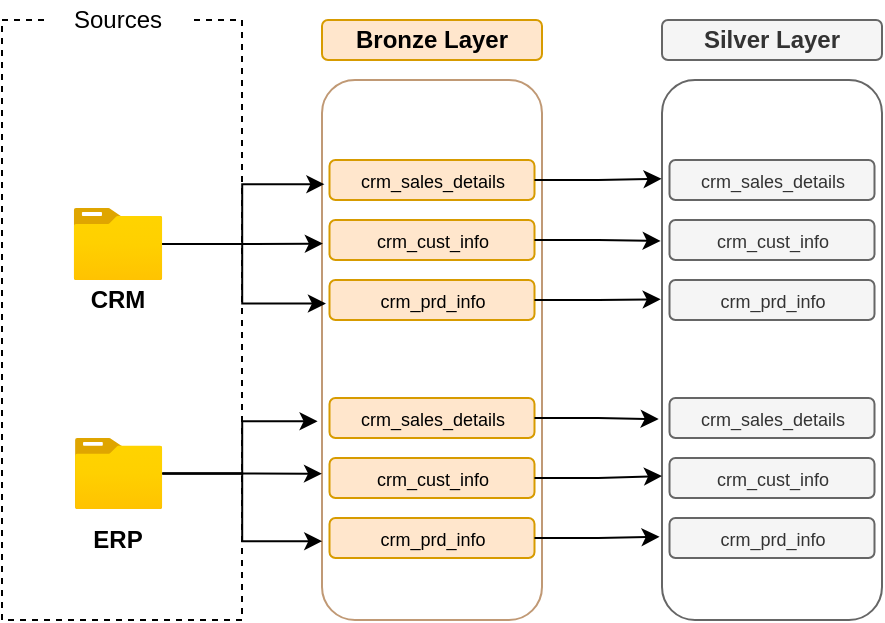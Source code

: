 <mxfile version="28.0.6">
  <diagram name="Page-1" id="ygFcoyWYrslfsJ8aY2pr">
    <mxGraphModel dx="595" dy="385" grid="1" gridSize="10" guides="1" tooltips="1" connect="1" arrows="1" fold="1" page="1" pageScale="1" pageWidth="850" pageHeight="1100" math="0" shadow="0">
      <root>
        <mxCell id="0" />
        <mxCell id="1" parent="0" />
        <mxCell id="LeyTQ-VIh-IyvVX9vQep-1" value="" style="rounded=0;whiteSpace=wrap;html=1;fillColor=none;dashed=1;" parent="1" vertex="1">
          <mxGeometry x="70" y="180" width="120" height="300" as="geometry" />
        </mxCell>
        <mxCell id="LeyTQ-VIh-IyvVX9vQep-2" value="Sources" style="rounded=1;whiteSpace=wrap;html=1;strokeColor=none;" parent="1" vertex="1">
          <mxGeometry x="93" y="170" width="70" height="20" as="geometry" />
        </mxCell>
        <mxCell id="LeyTQ-VIh-IyvVX9vQep-3" value="" style="rounded=1;whiteSpace=wrap;html=1;fillColor=none;strokeColor=#C09975;" parent="1" vertex="1">
          <mxGeometry x="230" y="210" width="110" height="270" as="geometry" />
        </mxCell>
        <mxCell id="LeyTQ-VIh-IyvVX9vQep-4" value="&lt;b&gt;Bronze Layer&lt;/b&gt;" style="rounded=1;whiteSpace=wrap;html=1;fillColor=#ffe6cc;strokeColor=#d79b00;" parent="1" vertex="1">
          <mxGeometry x="230" y="180" width="110" height="20" as="geometry" />
        </mxCell>
        <mxCell id="LeyTQ-VIh-IyvVX9vQep-5" value="&lt;font style=&quot;font-size: 9px;&quot;&gt;crm_sales_details&lt;/font&gt;" style="rounded=1;whiteSpace=wrap;html=1;strokeColor=#d79b00;fillColor=#ffe6cc;" parent="1" vertex="1">
          <mxGeometry x="233.75" y="250" width="102.5" height="20" as="geometry" />
        </mxCell>
        <mxCell id="LeyTQ-VIh-IyvVX9vQep-6" value="&lt;span style=&quot;font-size: 9px;&quot;&gt;crm_cust_info&lt;/span&gt;" style="rounded=1;whiteSpace=wrap;html=1;strokeColor=#d79b00;fillColor=#ffe6cc;" parent="1" vertex="1">
          <mxGeometry x="233.75" y="280" width="102.5" height="20" as="geometry" />
        </mxCell>
        <mxCell id="LeyTQ-VIh-IyvVX9vQep-7" value="&lt;span style=&quot;font-size: 9px;&quot;&gt;crm_prd_info&lt;/span&gt;" style="rounded=1;whiteSpace=wrap;html=1;strokeColor=#d79b00;fillColor=#ffe6cc;" parent="1" vertex="1">
          <mxGeometry x="233.75" y="310" width="102.5" height="20" as="geometry" />
        </mxCell>
        <mxCell id="LeyTQ-VIh-IyvVX9vQep-8" value="" style="image;aspect=fixed;html=1;points=[];align=center;fontSize=12;image=img/lib/azure2/general/Folder_Blank.svg;" parent="1" vertex="1">
          <mxGeometry x="105.82" y="274" width="44.36" height="36" as="geometry" />
        </mxCell>
        <mxCell id="LeyTQ-VIh-IyvVX9vQep-9" value="&lt;b&gt;CRM&lt;/b&gt;" style="text;html=1;align=center;verticalAlign=middle;whiteSpace=wrap;rounded=0;" parent="1" vertex="1">
          <mxGeometry x="98" y="305" width="60" height="30" as="geometry" />
        </mxCell>
        <mxCell id="LeyTQ-VIh-IyvVX9vQep-13" style="edgeStyle=orthogonalEdgeStyle;rounded=0;orthogonalLoop=1;jettySize=auto;html=1;entryX=0.004;entryY=0.303;entryDx=0;entryDy=0;entryPerimeter=0;" parent="1" source="LeyTQ-VIh-IyvVX9vQep-8" target="LeyTQ-VIh-IyvVX9vQep-3" edge="1">
          <mxGeometry relative="1" as="geometry" />
        </mxCell>
        <mxCell id="LeyTQ-VIh-IyvVX9vQep-15" style="edgeStyle=orthogonalEdgeStyle;rounded=0;orthogonalLoop=1;jettySize=auto;html=1;entryX=0.018;entryY=0.414;entryDx=0;entryDy=0;entryPerimeter=0;" parent="1" source="LeyTQ-VIh-IyvVX9vQep-8" target="LeyTQ-VIh-IyvVX9vQep-3" edge="1">
          <mxGeometry relative="1" as="geometry" />
        </mxCell>
        <mxCell id="LeyTQ-VIh-IyvVX9vQep-16" style="edgeStyle=orthogonalEdgeStyle;rounded=0;orthogonalLoop=1;jettySize=auto;html=1;entryX=0.011;entryY=0.193;entryDx=0;entryDy=0;entryPerimeter=0;" parent="1" source="LeyTQ-VIh-IyvVX9vQep-8" target="LeyTQ-VIh-IyvVX9vQep-3" edge="1">
          <mxGeometry relative="1" as="geometry" />
        </mxCell>
        <mxCell id="LeyTQ-VIh-IyvVX9vQep-17" value="&lt;font style=&quot;font-size: 9px;&quot;&gt;crm_sales_details&lt;/font&gt;" style="rounded=1;whiteSpace=wrap;html=1;strokeColor=#d79b00;fillColor=#ffe6cc;" parent="1" vertex="1">
          <mxGeometry x="233.75" y="369" width="102.5" height="20" as="geometry" />
        </mxCell>
        <mxCell id="LeyTQ-VIh-IyvVX9vQep-18" value="&lt;span style=&quot;font-size: 9px;&quot;&gt;crm_cust_info&lt;/span&gt;" style="rounded=1;whiteSpace=wrap;html=1;strokeColor=#d79b00;fillColor=#ffe6cc;" parent="1" vertex="1">
          <mxGeometry x="233.75" y="399" width="102.5" height="20" as="geometry" />
        </mxCell>
        <mxCell id="LeyTQ-VIh-IyvVX9vQep-19" value="&lt;span style=&quot;font-size: 9px;&quot;&gt;crm_prd_info&lt;/span&gt;" style="rounded=1;whiteSpace=wrap;html=1;strokeColor=#d79b00;fillColor=#ffe6cc;" parent="1" vertex="1">
          <mxGeometry x="233.75" y="429" width="102.5" height="20" as="geometry" />
        </mxCell>
        <mxCell id="LeyTQ-VIh-IyvVX9vQep-30" value="" style="image;aspect=fixed;html=1;points=[];align=center;fontSize=12;image=img/lib/azure2/general/Folder_Blank.svg;" parent="1" vertex="1">
          <mxGeometry x="106.43" y="389" width="43.75" height="35.5" as="geometry" />
        </mxCell>
        <mxCell id="LeyTQ-VIh-IyvVX9vQep-31" value="&lt;b&gt;ERP&lt;/b&gt;" style="text;html=1;align=center;verticalAlign=middle;whiteSpace=wrap;rounded=0;" parent="1" vertex="1">
          <mxGeometry x="98" y="424.5" width="60" height="30" as="geometry" />
        </mxCell>
        <mxCell id="LeyTQ-VIh-IyvVX9vQep-32" style="edgeStyle=orthogonalEdgeStyle;rounded=0;orthogonalLoop=1;jettySize=auto;html=1;entryX=0;entryY=0.729;entryDx=0;entryDy=0;entryPerimeter=0;" parent="1" source="LeyTQ-VIh-IyvVX9vQep-30" target="LeyTQ-VIh-IyvVX9vQep-3" edge="1">
          <mxGeometry relative="1" as="geometry" />
        </mxCell>
        <mxCell id="LeyTQ-VIh-IyvVX9vQep-33" style="edgeStyle=orthogonalEdgeStyle;rounded=0;orthogonalLoop=1;jettySize=auto;html=1;entryX=-0.02;entryY=0.632;entryDx=0;entryDy=0;entryPerimeter=0;" parent="1" source="LeyTQ-VIh-IyvVX9vQep-30" target="LeyTQ-VIh-IyvVX9vQep-3" edge="1">
          <mxGeometry relative="1" as="geometry" />
        </mxCell>
        <mxCell id="LeyTQ-VIh-IyvVX9vQep-34" style="edgeStyle=orthogonalEdgeStyle;rounded=0;orthogonalLoop=1;jettySize=auto;html=1;entryX=0.001;entryY=0.854;entryDx=0;entryDy=0;entryPerimeter=0;" parent="1" source="LeyTQ-VIh-IyvVX9vQep-30" target="LeyTQ-VIh-IyvVX9vQep-3" edge="1">
          <mxGeometry relative="1" as="geometry" />
        </mxCell>
        <mxCell id="1qv2fpEwnzw17ocw0TtQ-1" value="" style="rounded=1;whiteSpace=wrap;html=1;fillColor=none;strokeColor=#666666;fontColor=#333333;" vertex="1" parent="1">
          <mxGeometry x="400" y="210" width="110" height="270" as="geometry" />
        </mxCell>
        <mxCell id="1qv2fpEwnzw17ocw0TtQ-2" value="&lt;b&gt;Silver Layer&lt;/b&gt;" style="rounded=1;whiteSpace=wrap;html=1;fillColor=#f5f5f5;strokeColor=#666666;fontColor=#333333;" vertex="1" parent="1">
          <mxGeometry x="400" y="180" width="110" height="20" as="geometry" />
        </mxCell>
        <mxCell id="1qv2fpEwnzw17ocw0TtQ-3" value="&lt;font style=&quot;font-size: 9px;&quot;&gt;crm_sales_details&lt;/font&gt;" style="rounded=1;whiteSpace=wrap;html=1;strokeColor=#666666;fillColor=#f5f5f5;fontColor=#333333;" vertex="1" parent="1">
          <mxGeometry x="403.75" y="250" width="102.5" height="20" as="geometry" />
        </mxCell>
        <mxCell id="1qv2fpEwnzw17ocw0TtQ-4" value="&lt;span style=&quot;font-size: 9px;&quot;&gt;crm_cust_info&lt;/span&gt;" style="rounded=1;whiteSpace=wrap;html=1;strokeColor=#666666;fillColor=#f5f5f5;fontColor=#333333;" vertex="1" parent="1">
          <mxGeometry x="403.75" y="280" width="102.5" height="20" as="geometry" />
        </mxCell>
        <mxCell id="1qv2fpEwnzw17ocw0TtQ-5" value="&lt;span style=&quot;font-size: 9px;&quot;&gt;crm_prd_info&lt;/span&gt;" style="rounded=1;whiteSpace=wrap;html=1;strokeColor=#666666;fillColor=#f5f5f5;fontColor=#333333;" vertex="1" parent="1">
          <mxGeometry x="403.75" y="310" width="102.5" height="20" as="geometry" />
        </mxCell>
        <mxCell id="1qv2fpEwnzw17ocw0TtQ-6" value="&lt;font style=&quot;font-size: 9px;&quot;&gt;crm_sales_details&lt;/font&gt;" style="rounded=1;whiteSpace=wrap;html=1;strokeColor=#666666;fillColor=#f5f5f5;fontColor=#333333;" vertex="1" parent="1">
          <mxGeometry x="403.75" y="369" width="102.5" height="20" as="geometry" />
        </mxCell>
        <mxCell id="1qv2fpEwnzw17ocw0TtQ-7" value="&lt;span style=&quot;font-size: 9px;&quot;&gt;crm_cust_info&lt;/span&gt;" style="rounded=1;whiteSpace=wrap;html=1;strokeColor=#666666;fillColor=#f5f5f5;fontColor=#333333;" vertex="1" parent="1">
          <mxGeometry x="403.75" y="399" width="102.5" height="20" as="geometry" />
        </mxCell>
        <mxCell id="1qv2fpEwnzw17ocw0TtQ-8" value="&lt;span style=&quot;font-size: 9px;&quot;&gt;crm_prd_info&lt;/span&gt;" style="rounded=1;whiteSpace=wrap;html=1;strokeColor=#666666;fillColor=#f5f5f5;fontColor=#333333;" vertex="1" parent="1">
          <mxGeometry x="403.75" y="429" width="102.5" height="20" as="geometry" />
        </mxCell>
        <mxCell id="1qv2fpEwnzw17ocw0TtQ-9" style="edgeStyle=orthogonalEdgeStyle;rounded=0;orthogonalLoop=1;jettySize=auto;html=1;entryX=-0.002;entryY=0.183;entryDx=0;entryDy=0;entryPerimeter=0;" edge="1" parent="1" source="LeyTQ-VIh-IyvVX9vQep-5" target="1qv2fpEwnzw17ocw0TtQ-1">
          <mxGeometry relative="1" as="geometry" />
        </mxCell>
        <mxCell id="1qv2fpEwnzw17ocw0TtQ-10" style="edgeStyle=orthogonalEdgeStyle;rounded=0;orthogonalLoop=1;jettySize=auto;html=1;entryX=-0.006;entryY=0.298;entryDx=0;entryDy=0;entryPerimeter=0;" edge="1" parent="1" source="LeyTQ-VIh-IyvVX9vQep-6" target="1qv2fpEwnzw17ocw0TtQ-1">
          <mxGeometry relative="1" as="geometry" />
        </mxCell>
        <mxCell id="1qv2fpEwnzw17ocw0TtQ-11" style="edgeStyle=orthogonalEdgeStyle;rounded=0;orthogonalLoop=1;jettySize=auto;html=1;entryX=-0.006;entryY=0.406;entryDx=0;entryDy=0;entryPerimeter=0;" edge="1" parent="1" source="LeyTQ-VIh-IyvVX9vQep-7" target="1qv2fpEwnzw17ocw0TtQ-1">
          <mxGeometry relative="1" as="geometry" />
        </mxCell>
        <mxCell id="1qv2fpEwnzw17ocw0TtQ-12" style="edgeStyle=orthogonalEdgeStyle;rounded=0;orthogonalLoop=1;jettySize=auto;html=1;entryX=-0.015;entryY=0.628;entryDx=0;entryDy=0;entryPerimeter=0;" edge="1" parent="1" source="LeyTQ-VIh-IyvVX9vQep-17" target="1qv2fpEwnzw17ocw0TtQ-1">
          <mxGeometry relative="1" as="geometry" />
        </mxCell>
        <mxCell id="1qv2fpEwnzw17ocw0TtQ-13" style="edgeStyle=orthogonalEdgeStyle;rounded=0;orthogonalLoop=1;jettySize=auto;html=1;" edge="1" parent="1" source="LeyTQ-VIh-IyvVX9vQep-18">
          <mxGeometry relative="1" as="geometry">
            <mxPoint x="400" y="408" as="targetPoint" />
          </mxGeometry>
        </mxCell>
        <mxCell id="1qv2fpEwnzw17ocw0TtQ-14" style="edgeStyle=orthogonalEdgeStyle;rounded=0;orthogonalLoop=1;jettySize=auto;html=1;entryX=-0.011;entryY=0.846;entryDx=0;entryDy=0;entryPerimeter=0;" edge="1" parent="1" source="LeyTQ-VIh-IyvVX9vQep-19" target="1qv2fpEwnzw17ocw0TtQ-1">
          <mxGeometry relative="1" as="geometry" />
        </mxCell>
      </root>
    </mxGraphModel>
  </diagram>
</mxfile>
